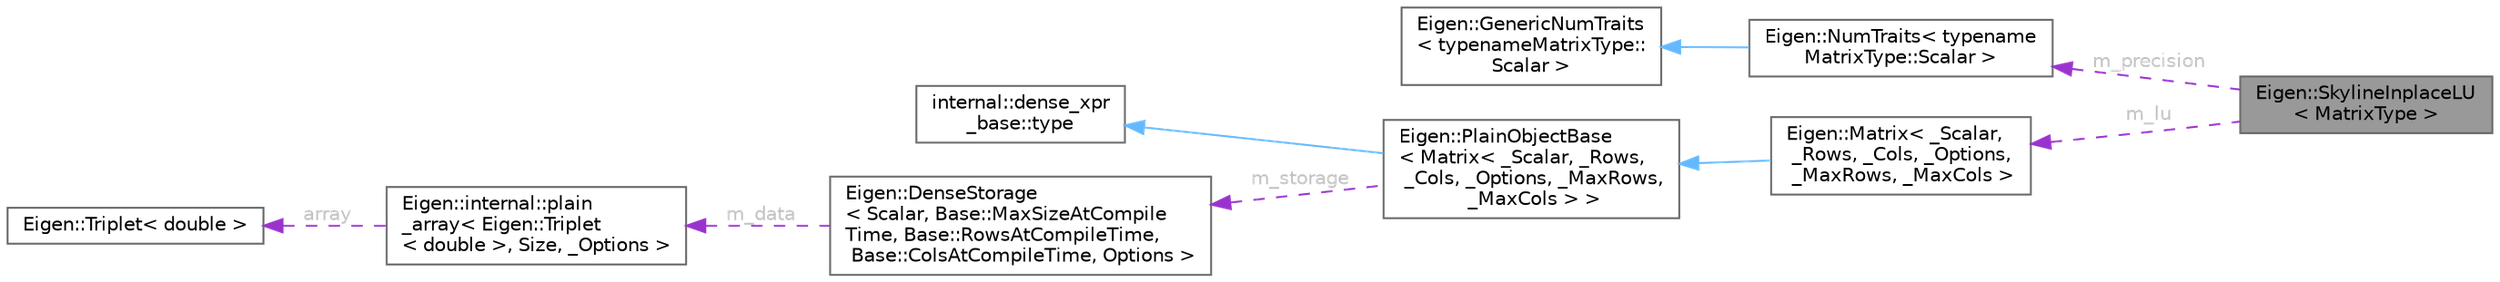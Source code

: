 digraph "Eigen::SkylineInplaceLU&lt; MatrixType &gt;"
{
 // LATEX_PDF_SIZE
  bgcolor="transparent";
  edge [fontname=Helvetica,fontsize=10,labelfontname=Helvetica,labelfontsize=10];
  node [fontname=Helvetica,fontsize=10,shape=box,height=0.2,width=0.4];
  rankdir="LR";
  Node1 [id="Node000001",label="Eigen::SkylineInplaceLU\l\< MatrixType \>",height=0.2,width=0.4,color="gray40", fillcolor="grey60", style="filled", fontcolor="black",tooltip="Inplace LU decomposition of a skyline matrix and associated features"];
  Node2 -> Node1 [id="edge9_Node000001_Node000002",dir="back",color="darkorchid3",style="dashed",tooltip=" ",label=" m_precision",fontcolor="grey" ];
  Node2 [id="Node000002",label="Eigen::NumTraits\< typename\lMatrixType::Scalar \>",height=0.2,width=0.4,color="gray40", fillcolor="white", style="filled",URL="$struct_eigen_1_1_num_traits.html",tooltip=" "];
  Node3 -> Node2 [id="edge10_Node000002_Node000003",dir="back",color="steelblue1",style="solid",tooltip=" "];
  Node3 [id="Node000003",label="Eigen::GenericNumTraits\l\< typenameMatrixType::\lScalar \>",height=0.2,width=0.4,color="gray40", fillcolor="white", style="filled",URL="$struct_eigen_1_1_generic_num_traits.html",tooltip=" "];
  Node4 -> Node1 [id="edge11_Node000001_Node000004",dir="back",color="darkorchid3",style="dashed",tooltip=" ",label=" m_lu",fontcolor="grey" ];
  Node4 [id="Node000004",label="Eigen::Matrix\< _Scalar,\l _Rows, _Cols, _Options,\l _MaxRows, _MaxCols \>",height=0.2,width=0.4,color="gray40", fillcolor="white", style="filled",URL="$class_eigen_1_1_matrix.html",tooltip="The matrix class, also used for vectors and row-vectors"];
  Node5 -> Node4 [id="edge12_Node000004_Node000005",dir="back",color="steelblue1",style="solid",tooltip=" "];
  Node5 [id="Node000005",label="Eigen::PlainObjectBase\l\< Matrix\< _Scalar, _Rows,\l _Cols, _Options, _MaxRows,\l _MaxCols \> \>",height=0.2,width=0.4,color="gray40", fillcolor="white", style="filled",URL="$class_eigen_1_1_plain_object_base.html",tooltip=" "];
  Node6 -> Node5 [id="edge13_Node000005_Node000006",dir="back",color="steelblue1",style="solid",tooltip=" "];
  Node6 [id="Node000006",label="internal::dense_xpr\l_base::type",height=0.2,width=0.4,color="gray40", fillcolor="white", style="filled",tooltip=" "];
  Node7 -> Node5 [id="edge14_Node000005_Node000007",dir="back",color="darkorchid3",style="dashed",tooltip=" ",label=" m_storage",fontcolor="grey" ];
  Node7 [id="Node000007",label="Eigen::DenseStorage\l\< Scalar, Base::MaxSizeAtCompile\lTime, Base::RowsAtCompileTime,\l Base::ColsAtCompileTime, Options \>",height=0.2,width=0.4,color="gray40", fillcolor="white", style="filled",URL="$class_eigen_1_1_dense_storage.html",tooltip=" "];
  Node8 -> Node7 [id="edge15_Node000007_Node000008",dir="back",color="darkorchid3",style="dashed",tooltip=" ",label=" m_data",fontcolor="grey" ];
  Node8 [id="Node000008",label="Eigen::internal::plain\l_array\< Eigen::Triplet\l\< double \>, Size, _Options \>",height=0.2,width=0.4,color="gray40", fillcolor="white", style="filled",URL="$struct_eigen_1_1internal_1_1plain__array.html",tooltip=" "];
  Node9 -> Node8 [id="edge16_Node000008_Node000009",dir="back",color="darkorchid3",style="dashed",tooltip=" ",label=" array",fontcolor="grey" ];
  Node9 [id="Node000009",label="Eigen::Triplet\< double \>",height=0.2,width=0.4,color="gray40", fillcolor="white", style="filled",URL="$class_eigen_1_1_triplet.html",tooltip=" "];
}
